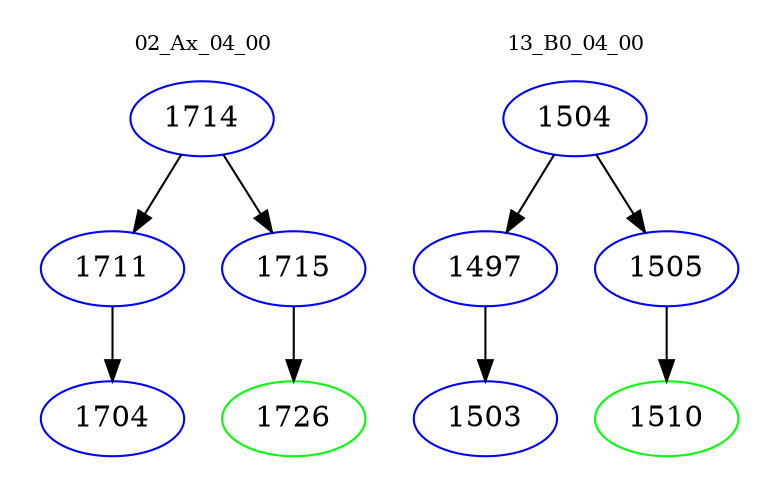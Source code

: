 digraph{
subgraph cluster_0 {
color = white
label = "02_Ax_04_00";
fontsize=10;
T0_1714 [label="1714", color="blue"]
T0_1714 -> T0_1711 [color="black"]
T0_1711 [label="1711", color="blue"]
T0_1711 -> T0_1704 [color="black"]
T0_1704 [label="1704", color="blue"]
T0_1714 -> T0_1715 [color="black"]
T0_1715 [label="1715", color="blue"]
T0_1715 -> T0_1726 [color="black"]
T0_1726 [label="1726", color="green"]
}
subgraph cluster_1 {
color = white
label = "13_B0_04_00";
fontsize=10;
T1_1504 [label="1504", color="blue"]
T1_1504 -> T1_1497 [color="black"]
T1_1497 [label="1497", color="blue"]
T1_1497 -> T1_1503 [color="black"]
T1_1503 [label="1503", color="blue"]
T1_1504 -> T1_1505 [color="black"]
T1_1505 [label="1505", color="blue"]
T1_1505 -> T1_1510 [color="black"]
T1_1510 [label="1510", color="green"]
}
}
